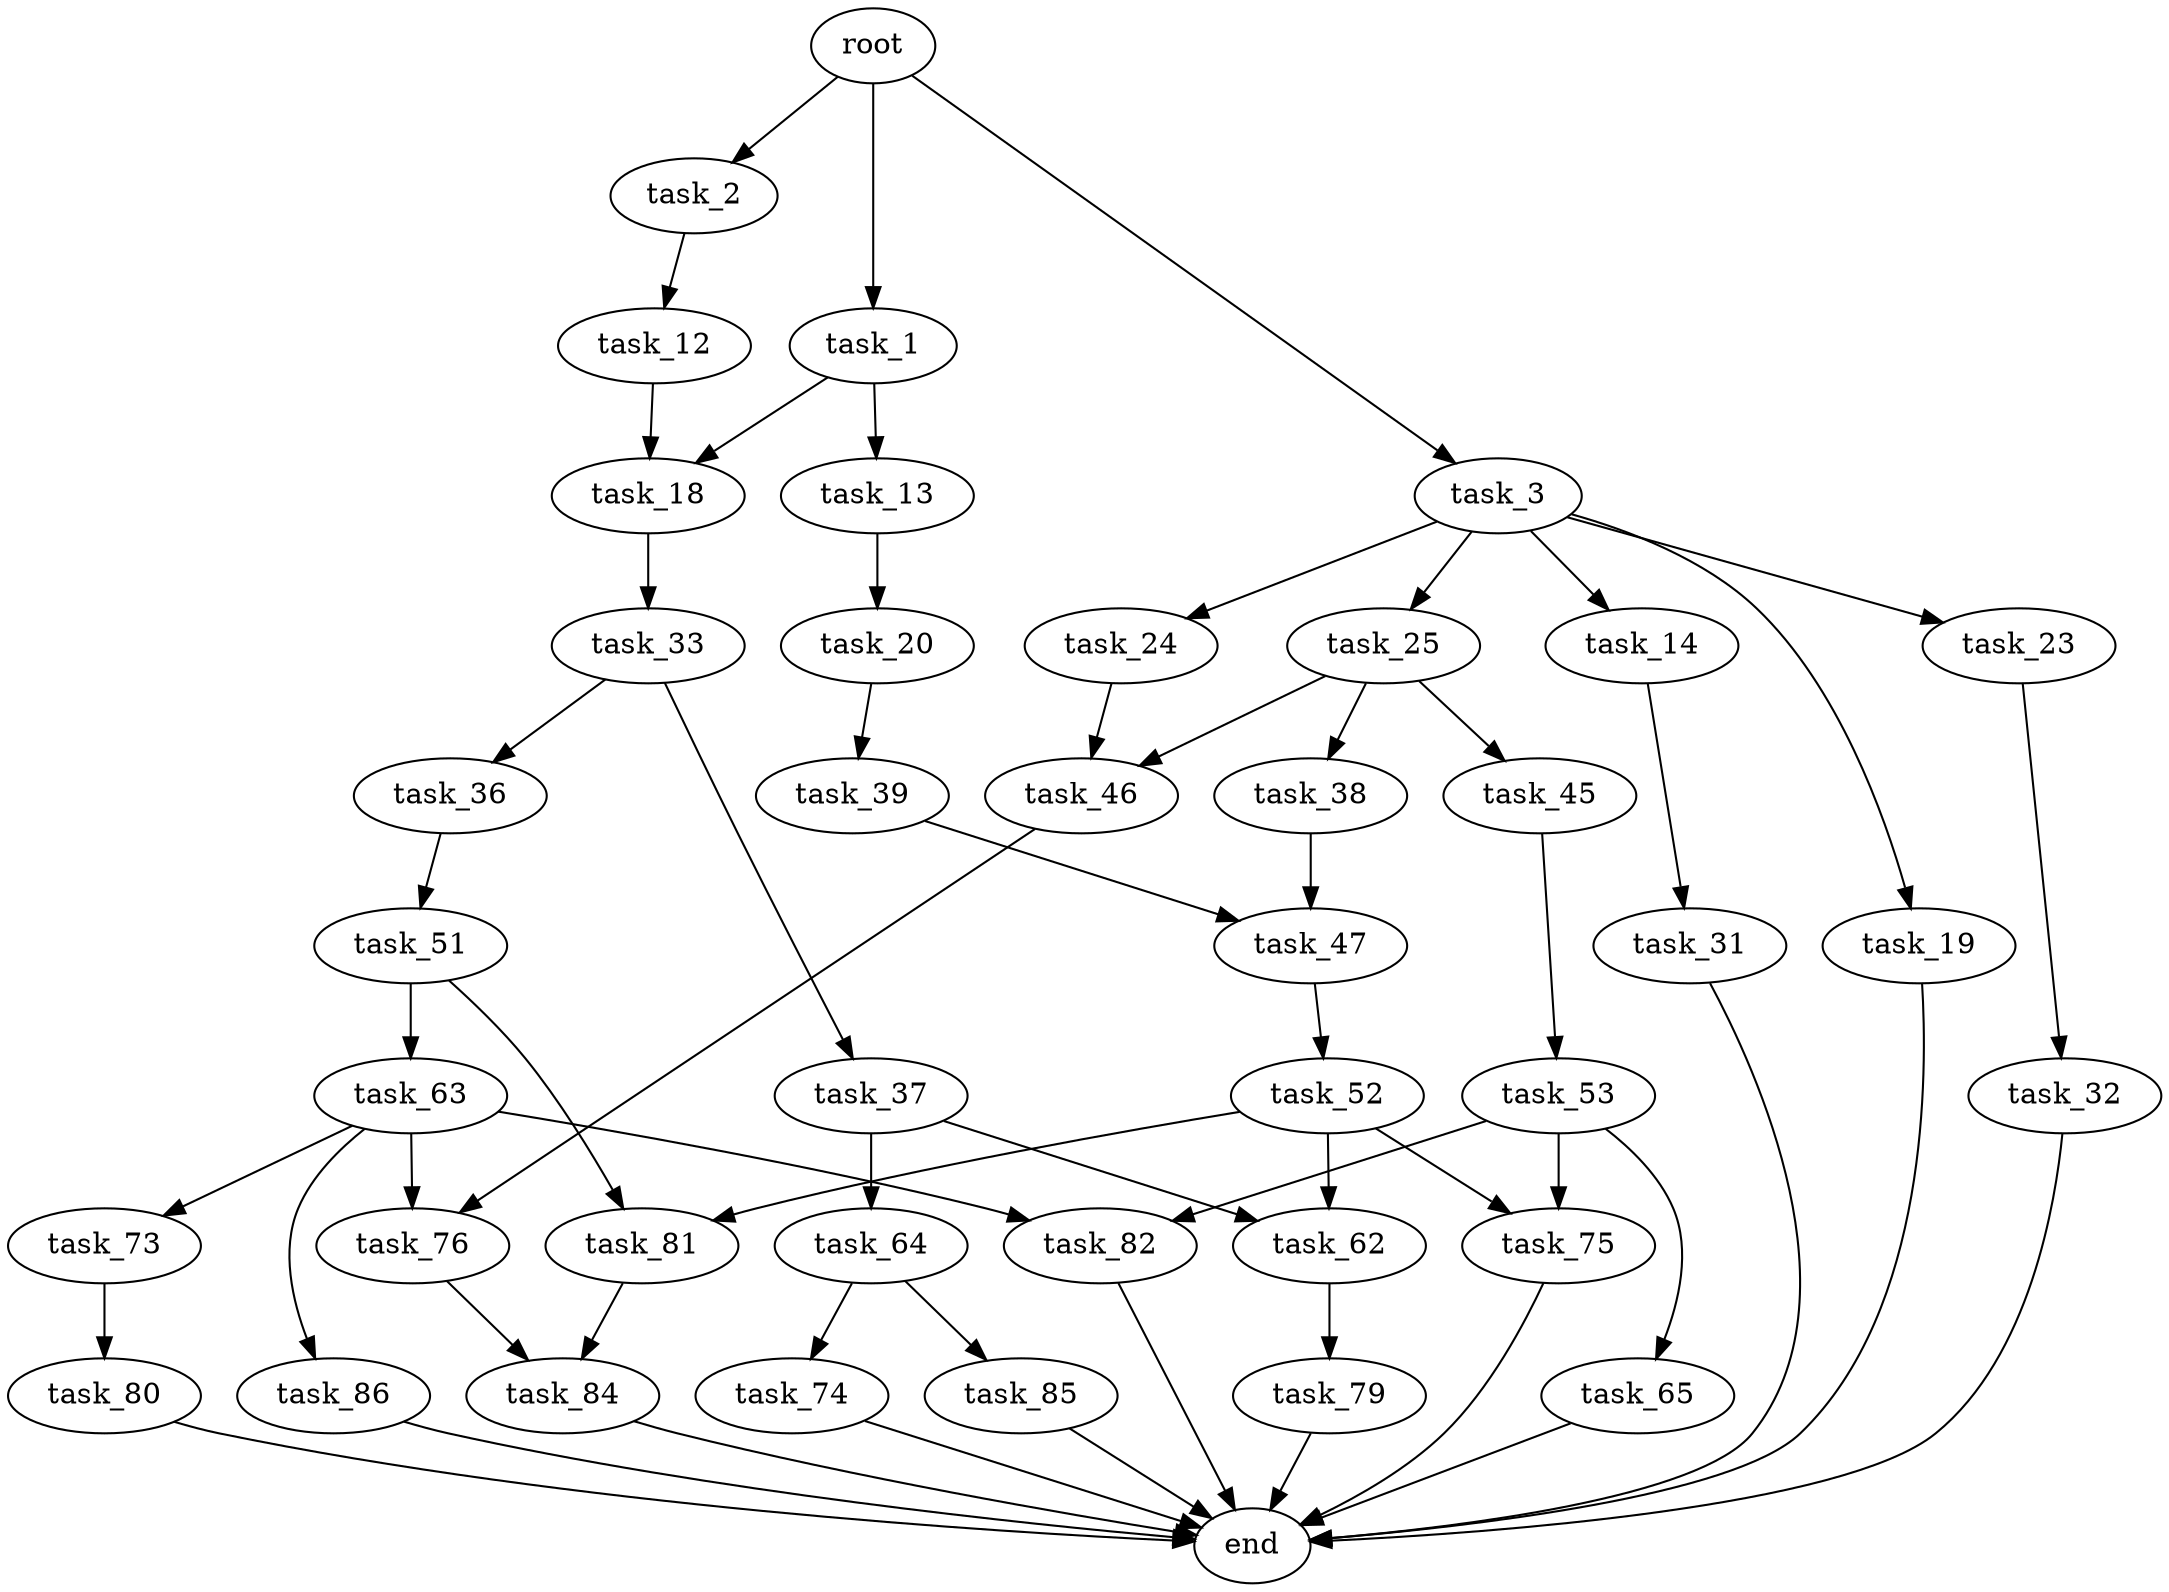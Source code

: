 digraph G {
  root [size="0.000000"];
  task_1 [size="28991029248.000000"];
  task_2 [size="961195343073.000000"];
  task_3 [size="231928233984.000000"];
  task_13 [size="173852097324.000000"];
  task_18 [size="68719476736.000000"];
  task_12 [size="1073741824000.000000"];
  task_14 [size="191742966072.000000"];
  task_19 [size="980821768710.000000"];
  task_23 [size="231928233984.000000"];
  task_24 [size="7278170059.000000"];
  task_25 [size="222805512748.000000"];
  task_20 [size="1073741824000.000000"];
  task_31 [size="31896318462.000000"];
  task_33 [size="134217728000.000000"];
  end [size="0.000000"];
  task_39 [size="134217728000.000000"];
  task_32 [size="14907595882.000000"];
  task_46 [size="782757789696.000000"];
  task_38 [size="299207668423.000000"];
  task_45 [size="3712334868.000000"];
  task_36 [size="1073741824000.000000"];
  task_37 [size="202034675128.000000"];
  task_51 [size="409832121973.000000"];
  task_62 [size="40664999934.000000"];
  task_64 [size="7218540638.000000"];
  task_47 [size="134217728000.000000"];
  task_53 [size="29349509641.000000"];
  task_76 [size="9793354018.000000"];
  task_52 [size="1789687363.000000"];
  task_63 [size="549755813888.000000"];
  task_81 [size="782757789696.000000"];
  task_75 [size="68719476736.000000"];
  task_65 [size="8589934592.000000"];
  task_82 [size="1073741824000.000000"];
  task_79 [size="232017834900.000000"];
  task_73 [size="131211624436.000000"];
  task_86 [size="16464340929.000000"];
  task_74 [size="549755813888.000000"];
  task_85 [size="15318212394.000000"];
  task_80 [size="55587992929.000000"];
  task_84 [size="7827104278.000000"];

  root -> task_1 [size="1.000000"];
  root -> task_2 [size="1.000000"];
  root -> task_3 [size="1.000000"];
  task_1 -> task_13 [size="75497472.000000"];
  task_1 -> task_18 [size="75497472.000000"];
  task_2 -> task_12 [size="679477248.000000"];
  task_3 -> task_14 [size="301989888.000000"];
  task_3 -> task_19 [size="301989888.000000"];
  task_3 -> task_23 [size="301989888.000000"];
  task_3 -> task_24 [size="301989888.000000"];
  task_3 -> task_25 [size="301989888.000000"];
  task_13 -> task_20 [size="134217728.000000"];
  task_18 -> task_33 [size="134217728.000000"];
  task_12 -> task_18 [size="838860800.000000"];
  task_14 -> task_31 [size="411041792.000000"];
  task_19 -> end [size="1.000000"];
  task_23 -> task_32 [size="301989888.000000"];
  task_24 -> task_46 [size="209715200.000000"];
  task_25 -> task_38 [size="411041792.000000"];
  task_25 -> task_45 [size="411041792.000000"];
  task_25 -> task_46 [size="411041792.000000"];
  task_20 -> task_39 [size="838860800.000000"];
  task_31 -> end [size="1.000000"];
  task_33 -> task_36 [size="209715200.000000"];
  task_33 -> task_37 [size="209715200.000000"];
  task_39 -> task_47 [size="209715200.000000"];
  task_32 -> end [size="1.000000"];
  task_46 -> task_76 [size="679477248.000000"];
  task_38 -> task_47 [size="411041792.000000"];
  task_45 -> task_53 [size="301989888.000000"];
  task_36 -> task_51 [size="838860800.000000"];
  task_37 -> task_62 [size="536870912.000000"];
  task_37 -> task_64 [size="536870912.000000"];
  task_51 -> task_63 [size="838860800.000000"];
  task_51 -> task_81 [size="838860800.000000"];
  task_62 -> task_79 [size="679477248.000000"];
  task_64 -> task_74 [size="134217728.000000"];
  task_64 -> task_85 [size="134217728.000000"];
  task_47 -> task_52 [size="209715200.000000"];
  task_53 -> task_65 [size="838860800.000000"];
  task_53 -> task_75 [size="838860800.000000"];
  task_53 -> task_82 [size="838860800.000000"];
  task_76 -> task_84 [size="33554432.000000"];
  task_52 -> task_62 [size="75497472.000000"];
  task_52 -> task_75 [size="75497472.000000"];
  task_52 -> task_81 [size="75497472.000000"];
  task_63 -> task_73 [size="536870912.000000"];
  task_63 -> task_76 [size="536870912.000000"];
  task_63 -> task_82 [size="536870912.000000"];
  task_63 -> task_86 [size="536870912.000000"];
  task_81 -> task_84 [size="679477248.000000"];
  task_75 -> end [size="1.000000"];
  task_65 -> end [size="1.000000"];
  task_82 -> end [size="1.000000"];
  task_79 -> end [size="1.000000"];
  task_73 -> task_80 [size="301989888.000000"];
  task_86 -> end [size="1.000000"];
  task_74 -> end [size="1.000000"];
  task_85 -> end [size="1.000000"];
  task_80 -> end [size="1.000000"];
  task_84 -> end [size="1.000000"];
}
